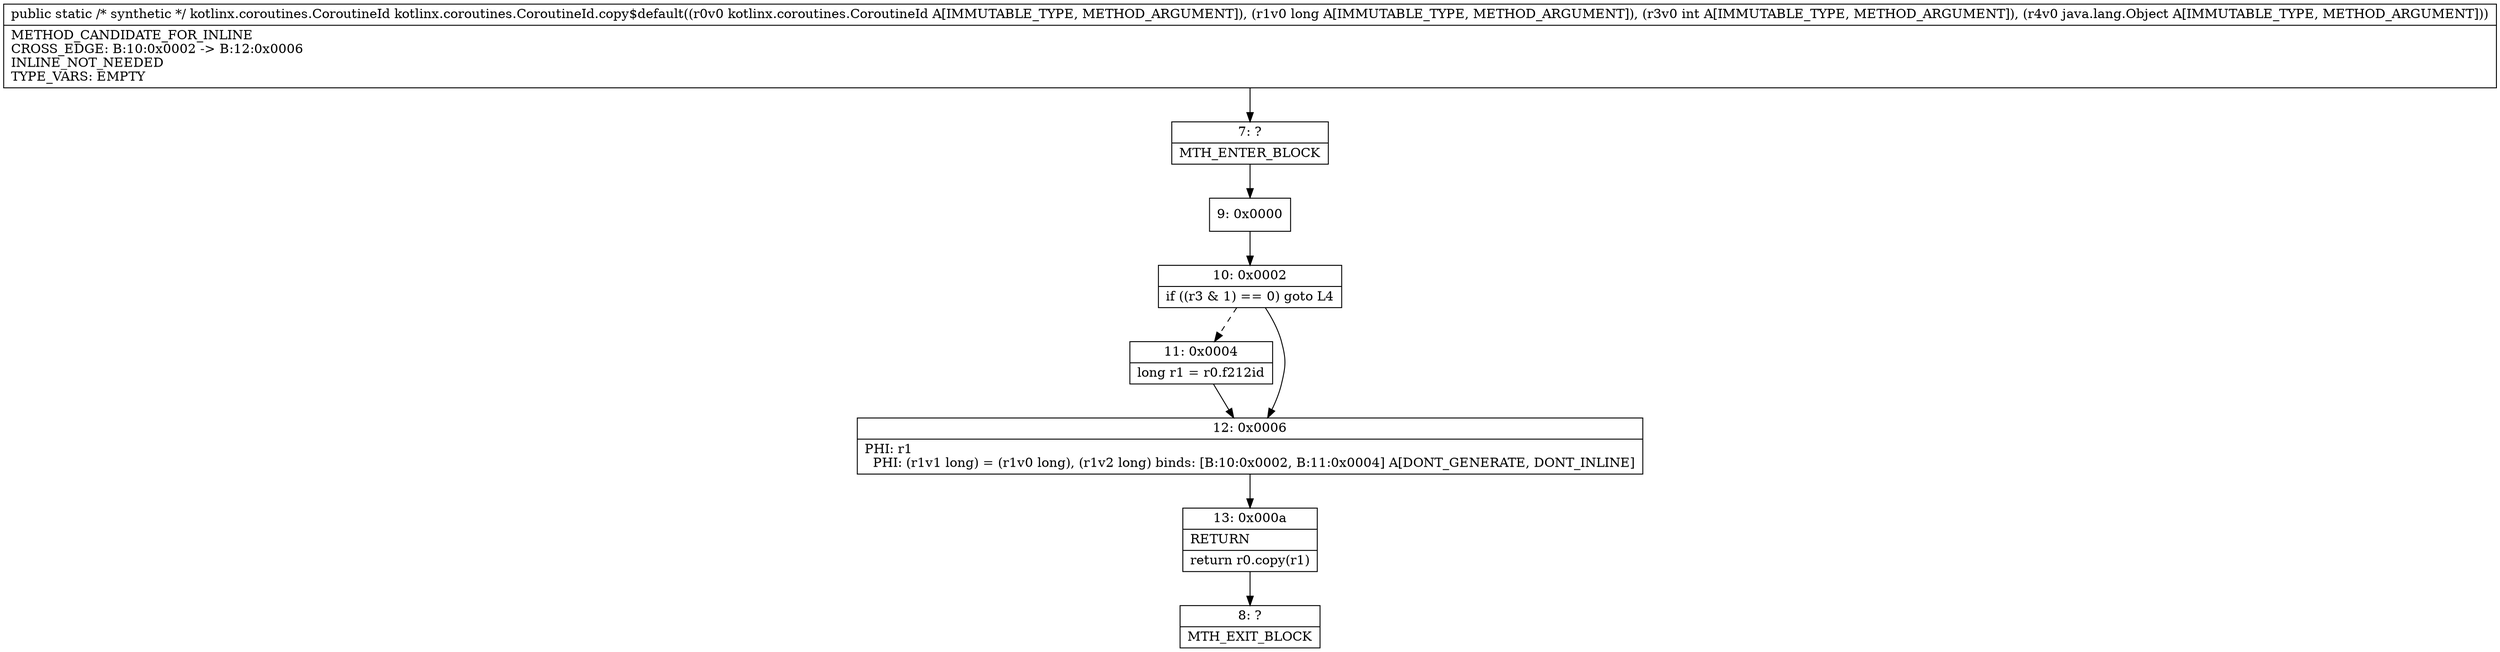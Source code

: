 digraph "CFG forkotlinx.coroutines.CoroutineId.copy$default(Lkotlinx\/coroutines\/CoroutineId;JILjava\/lang\/Object;)Lkotlinx\/coroutines\/CoroutineId;" {
Node_7 [shape=record,label="{7\:\ ?|MTH_ENTER_BLOCK\l}"];
Node_9 [shape=record,label="{9\:\ 0x0000}"];
Node_10 [shape=record,label="{10\:\ 0x0002|if ((r3 & 1) == 0) goto L4\l}"];
Node_11 [shape=record,label="{11\:\ 0x0004|long r1 = r0.f212id\l}"];
Node_12 [shape=record,label="{12\:\ 0x0006|PHI: r1 \l  PHI: (r1v1 long) = (r1v0 long), (r1v2 long) binds: [B:10:0x0002, B:11:0x0004] A[DONT_GENERATE, DONT_INLINE]\l}"];
Node_13 [shape=record,label="{13\:\ 0x000a|RETURN\l|return r0.copy(r1)\l}"];
Node_8 [shape=record,label="{8\:\ ?|MTH_EXIT_BLOCK\l}"];
MethodNode[shape=record,label="{public static \/* synthetic *\/ kotlinx.coroutines.CoroutineId kotlinx.coroutines.CoroutineId.copy$default((r0v0 kotlinx.coroutines.CoroutineId A[IMMUTABLE_TYPE, METHOD_ARGUMENT]), (r1v0 long A[IMMUTABLE_TYPE, METHOD_ARGUMENT]), (r3v0 int A[IMMUTABLE_TYPE, METHOD_ARGUMENT]), (r4v0 java.lang.Object A[IMMUTABLE_TYPE, METHOD_ARGUMENT]))  | METHOD_CANDIDATE_FOR_INLINE\lCROSS_EDGE: B:10:0x0002 \-\> B:12:0x0006\lINLINE_NOT_NEEDED\lTYPE_VARS: EMPTY\l}"];
MethodNode -> Node_7;Node_7 -> Node_9;
Node_9 -> Node_10;
Node_10 -> Node_11[style=dashed];
Node_10 -> Node_12;
Node_11 -> Node_12;
Node_12 -> Node_13;
Node_13 -> Node_8;
}

